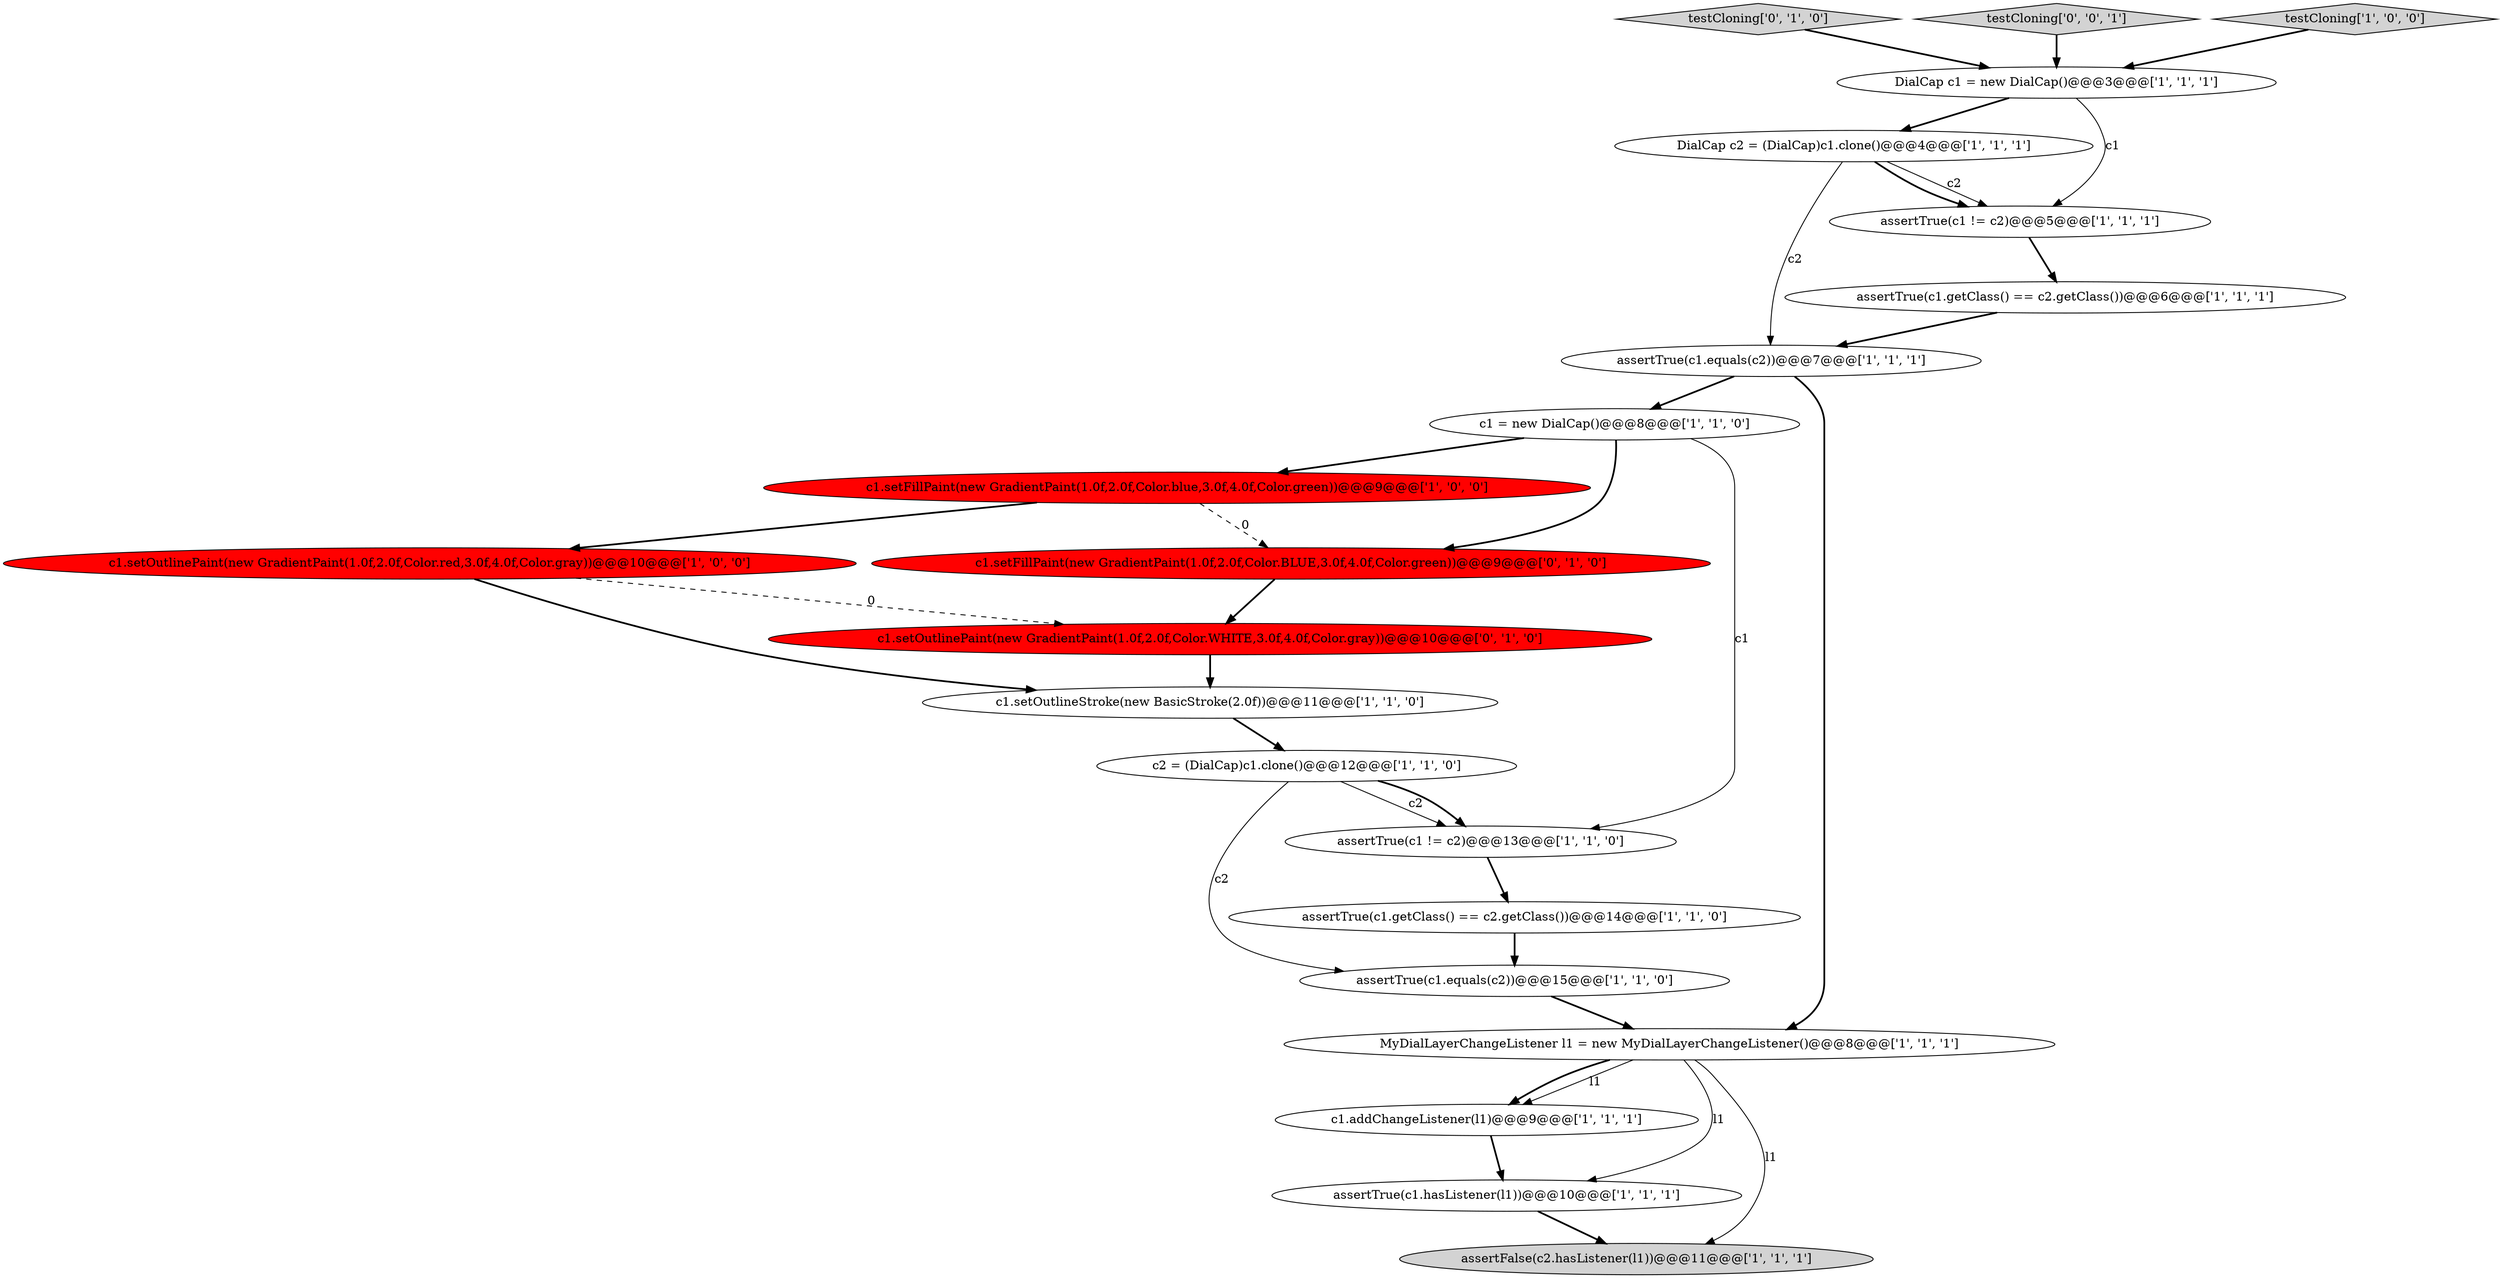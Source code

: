 digraph {
20 [style = filled, label = "c1.setOutlinePaint(new GradientPaint(1.0f,2.0f,Color.WHITE,3.0f,4.0f,Color.gray))@@@10@@@['0', '1', '0']", fillcolor = red, shape = ellipse image = "AAA1AAABBB2BBB"];
12 [style = filled, label = "assertTrue(c1.equals(c2))@@@15@@@['1', '1', '0']", fillcolor = white, shape = ellipse image = "AAA0AAABBB1BBB"];
2 [style = filled, label = "c2 = (DialCap)c1.clone()@@@12@@@['1', '1', '0']", fillcolor = white, shape = ellipse image = "AAA0AAABBB1BBB"];
7 [style = filled, label = "c1.setOutlineStroke(new BasicStroke(2.0f))@@@11@@@['1', '1', '0']", fillcolor = white, shape = ellipse image = "AAA0AAABBB1BBB"];
1 [style = filled, label = "assertTrue(c1.equals(c2))@@@7@@@['1', '1', '1']", fillcolor = white, shape = ellipse image = "AAA0AAABBB1BBB"];
17 [style = filled, label = "assertTrue(c1.getClass() == c2.getClass())@@@14@@@['1', '1', '0']", fillcolor = white, shape = ellipse image = "AAA0AAABBB1BBB"];
8 [style = filled, label = "assertTrue(c1.hasListener(l1))@@@10@@@['1', '1', '1']", fillcolor = white, shape = ellipse image = "AAA0AAABBB1BBB"];
13 [style = filled, label = "assertFalse(c2.hasListener(l1))@@@11@@@['1', '1', '1']", fillcolor = lightgray, shape = ellipse image = "AAA0AAABBB1BBB"];
0 [style = filled, label = "DialCap c2 = (DialCap)c1.clone()@@@4@@@['1', '1', '1']", fillcolor = white, shape = ellipse image = "AAA0AAABBB1BBB"];
19 [style = filled, label = "testCloning['0', '1', '0']", fillcolor = lightgray, shape = diamond image = "AAA0AAABBB2BBB"];
14 [style = filled, label = "c1.setFillPaint(new GradientPaint(1.0f,2.0f,Color.blue,3.0f,4.0f,Color.green))@@@9@@@['1', '0', '0']", fillcolor = red, shape = ellipse image = "AAA1AAABBB1BBB"];
4 [style = filled, label = "assertTrue(c1 != c2)@@@5@@@['1', '1', '1']", fillcolor = white, shape = ellipse image = "AAA0AAABBB1BBB"];
21 [style = filled, label = "testCloning['0', '0', '1']", fillcolor = lightgray, shape = diamond image = "AAA0AAABBB3BBB"];
3 [style = filled, label = "DialCap c1 = new DialCap()@@@3@@@['1', '1', '1']", fillcolor = white, shape = ellipse image = "AAA0AAABBB1BBB"];
15 [style = filled, label = "c1.addChangeListener(l1)@@@9@@@['1', '1', '1']", fillcolor = white, shape = ellipse image = "AAA0AAABBB1BBB"];
11 [style = filled, label = "assertTrue(c1 != c2)@@@13@@@['1', '1', '0']", fillcolor = white, shape = ellipse image = "AAA0AAABBB1BBB"];
18 [style = filled, label = "c1.setFillPaint(new GradientPaint(1.0f,2.0f,Color.BLUE,3.0f,4.0f,Color.green))@@@9@@@['0', '1', '0']", fillcolor = red, shape = ellipse image = "AAA1AAABBB2BBB"];
6 [style = filled, label = "assertTrue(c1.getClass() == c2.getClass())@@@6@@@['1', '1', '1']", fillcolor = white, shape = ellipse image = "AAA0AAABBB1BBB"];
9 [style = filled, label = "MyDialLayerChangeListener l1 = new MyDialLayerChangeListener()@@@8@@@['1', '1', '1']", fillcolor = white, shape = ellipse image = "AAA0AAABBB1BBB"];
10 [style = filled, label = "c1.setOutlinePaint(new GradientPaint(1.0f,2.0f,Color.red,3.0f,4.0f,Color.gray))@@@10@@@['1', '0', '0']", fillcolor = red, shape = ellipse image = "AAA1AAABBB1BBB"];
16 [style = filled, label = "testCloning['1', '0', '0']", fillcolor = lightgray, shape = diamond image = "AAA0AAABBB1BBB"];
5 [style = filled, label = "c1 = new DialCap()@@@8@@@['1', '1', '0']", fillcolor = white, shape = ellipse image = "AAA0AAABBB1BBB"];
1->5 [style = bold, label=""];
16->3 [style = bold, label=""];
9->15 [style = solid, label="l1"];
4->6 [style = bold, label=""];
0->1 [style = solid, label="c2"];
9->8 [style = solid, label="l1"];
14->10 [style = bold, label=""];
2->12 [style = solid, label="c2"];
5->18 [style = bold, label=""];
2->11 [style = solid, label="c2"];
0->4 [style = solid, label="c2"];
5->14 [style = bold, label=""];
12->9 [style = bold, label=""];
10->7 [style = bold, label=""];
3->0 [style = bold, label=""];
1->9 [style = bold, label=""];
6->1 [style = bold, label=""];
18->20 [style = bold, label=""];
17->12 [style = bold, label=""];
9->13 [style = solid, label="l1"];
0->4 [style = bold, label=""];
7->2 [style = bold, label=""];
9->15 [style = bold, label=""];
3->4 [style = solid, label="c1"];
5->11 [style = solid, label="c1"];
11->17 [style = bold, label=""];
10->20 [style = dashed, label="0"];
14->18 [style = dashed, label="0"];
20->7 [style = bold, label=""];
19->3 [style = bold, label=""];
2->11 [style = bold, label=""];
15->8 [style = bold, label=""];
8->13 [style = bold, label=""];
21->3 [style = bold, label=""];
}
